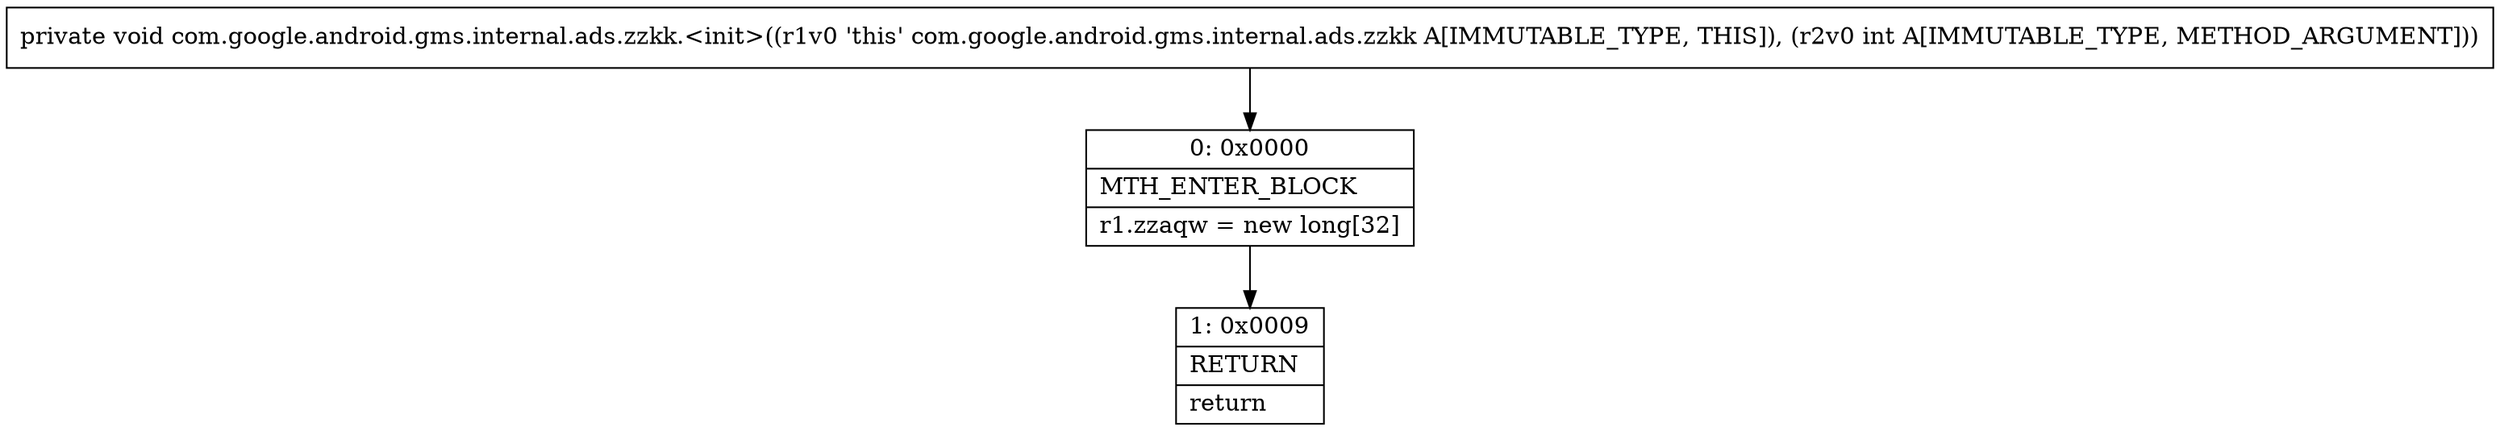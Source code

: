 digraph "CFG forcom.google.android.gms.internal.ads.zzkk.\<init\>(I)V" {
Node_0 [shape=record,label="{0\:\ 0x0000|MTH_ENTER_BLOCK\l|r1.zzaqw = new long[32]\l}"];
Node_1 [shape=record,label="{1\:\ 0x0009|RETURN\l|return\l}"];
MethodNode[shape=record,label="{private void com.google.android.gms.internal.ads.zzkk.\<init\>((r1v0 'this' com.google.android.gms.internal.ads.zzkk A[IMMUTABLE_TYPE, THIS]), (r2v0 int A[IMMUTABLE_TYPE, METHOD_ARGUMENT])) }"];
MethodNode -> Node_0;
Node_0 -> Node_1;
}

